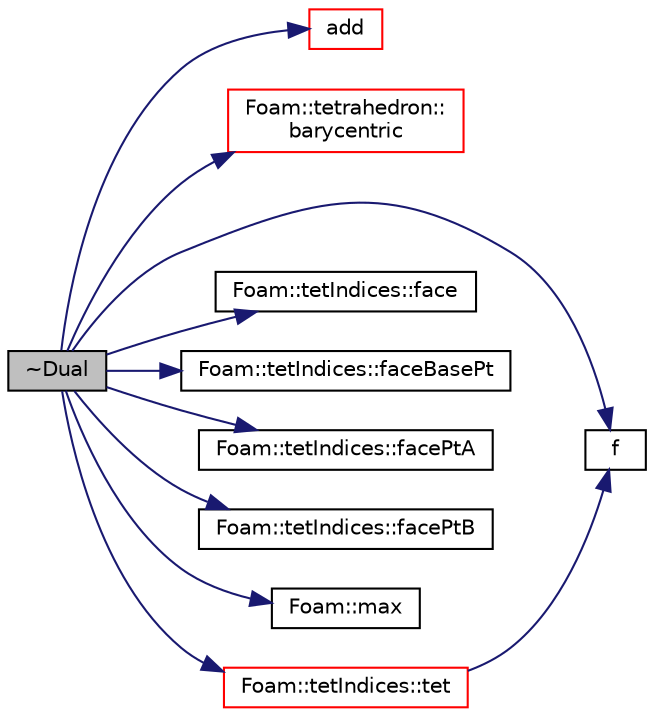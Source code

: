 digraph "~Dual"
{
  bgcolor="transparent";
  edge [fontname="Helvetica",fontsize="10",labelfontname="Helvetica",labelfontsize="10"];
  node [fontname="Helvetica",fontsize="10",shape=record];
  rankdir="LR";
  Node75 [label="~Dual",height=0.2,width=0.4,color="black", fillcolor="grey75", style="filled", fontcolor="black"];
  Node75 -> Node76 [color="midnightblue",fontsize="10",style="solid",fontname="Helvetica"];
  Node76 [label="add",height=0.2,width=0.4,color="red",URL="$a25341.html#aacdd5b987030e398238c732fea3a0117",tooltip="Member Functions. "];
  Node75 -> Node85 [color="midnightblue",fontsize="10",style="solid",fontname="Helvetica"];
  Node85 [label="Foam::tetrahedron::\lbarycentric",height=0.2,width=0.4,color="red",URL="$a28741.html#ac424fec442e3558133673e4c23daa46e",tooltip="Calculate the barycentric coordinates of the given. "];
  Node75 -> Node96 [color="midnightblue",fontsize="10",style="solid",fontname="Helvetica"];
  Node96 [label="f",height=0.2,width=0.4,color="black",URL="$a18335.html#a888be93833ac7a23170555c69c690288"];
  Node75 -> Node97 [color="midnightblue",fontsize="10",style="solid",fontname="Helvetica"];
  Node97 [label="Foam::tetIndices::face",height=0.2,width=0.4,color="black",URL="$a28577.html#a0149bc042585186b7adbd4274389c27d",tooltip="Return the face. "];
  Node75 -> Node98 [color="midnightblue",fontsize="10",style="solid",fontname="Helvetica"];
  Node98 [label="Foam::tetIndices::faceBasePt",height=0.2,width=0.4,color="black",URL="$a28577.html#a97cee79d41f70f290555db9cdd423bc7",tooltip="Return the face base point. "];
  Node75 -> Node99 [color="midnightblue",fontsize="10",style="solid",fontname="Helvetica"];
  Node99 [label="Foam::tetIndices::facePtA",height=0.2,width=0.4,color="black",URL="$a28577.html#aca188b1811d0b9b21e0e01ba15c8acd5",tooltip="Return face point A. "];
  Node75 -> Node100 [color="midnightblue",fontsize="10",style="solid",fontname="Helvetica"];
  Node100 [label="Foam::tetIndices::facePtB",height=0.2,width=0.4,color="black",URL="$a28577.html#a3e67cf8949132ada28c5883e41899763",tooltip="Return face point B. "];
  Node75 -> Node101 [color="midnightblue",fontsize="10",style="solid",fontname="Helvetica"];
  Node101 [label="Foam::max",height=0.2,width=0.4,color="black",URL="$a21851.html#ac993e906cf2774ae77e666bc24e81733"];
  Node75 -> Node102 [color="midnightblue",fontsize="10",style="solid",fontname="Helvetica"];
  Node102 [label="Foam::tetIndices::tet",height=0.2,width=0.4,color="red",URL="$a28577.html#a834ba7c934272c8f36c9849a7e2b5315",tooltip="Return the geometry corresponding to this tet from the. "];
  Node102 -> Node96 [color="midnightblue",fontsize="10",style="solid",fontname="Helvetica"];
}

